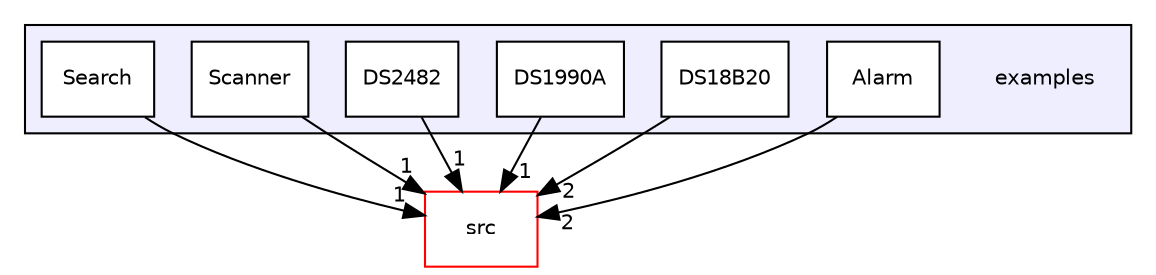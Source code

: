 digraph "examples" {
  compound=true
  node [ fontsize="10", fontname="Helvetica"];
  edge [ labelfontsize="10", labelfontname="Helvetica"];
  subgraph clusterdir_d28a4824dc47e487b107a5db32ef43c4 {
    graph [ bgcolor="#eeeeff", pencolor="black", label="" URL="dir_d28a4824dc47e487b107a5db32ef43c4.html"];
    dir_d28a4824dc47e487b107a5db32ef43c4 [shape=plaintext label="examples"];
    dir_2ac0c8aa260d699f7a3c5d8ce1687c7e [shape=box label="Alarm" color="black" fillcolor="white" style="filled" URL="dir_2ac0c8aa260d699f7a3c5d8ce1687c7e.html"];
    dir_edc7f58e8c82682a6129433ec455bcd5 [shape=box label="DS18B20" color="black" fillcolor="white" style="filled" URL="dir_edc7f58e8c82682a6129433ec455bcd5.html"];
    dir_8c1bb936615844b522f4b0b799130dfa [shape=box label="DS1990A" color="black" fillcolor="white" style="filled" URL="dir_8c1bb936615844b522f4b0b799130dfa.html"];
    dir_0cf9e2383f6a43ce957518394740e070 [shape=box label="DS2482" color="black" fillcolor="white" style="filled" URL="dir_0cf9e2383f6a43ce957518394740e070.html"];
    dir_3c255463df23486bbba0dcefb1196b0f [shape=box label="Scanner" color="black" fillcolor="white" style="filled" URL="dir_3c255463df23486bbba0dcefb1196b0f.html"];
    dir_248e8ef9f6f04c4f5605684854d1c790 [shape=box label="Search" color="black" fillcolor="white" style="filled" URL="dir_248e8ef9f6f04c4f5605684854d1c790.html"];
  }
  dir_68267d1309a1af8e8297ef4c3efbcdba [shape=box label="src" fillcolor="white" style="filled" color="red" URL="dir_68267d1309a1af8e8297ef4c3efbcdba.html"];
  dir_0cf9e2383f6a43ce957518394740e070->dir_68267d1309a1af8e8297ef4c3efbcdba [headlabel="1", labeldistance=1.5 headhref="dir_000004_000007.html"];
  dir_248e8ef9f6f04c4f5605684854d1c790->dir_68267d1309a1af8e8297ef4c3efbcdba [headlabel="1", labeldistance=1.5 headhref="dir_000006_000007.html"];
  dir_8c1bb936615844b522f4b0b799130dfa->dir_68267d1309a1af8e8297ef4c3efbcdba [headlabel="1", labeldistance=1.5 headhref="dir_000003_000007.html"];
  dir_2ac0c8aa260d699f7a3c5d8ce1687c7e->dir_68267d1309a1af8e8297ef4c3efbcdba [headlabel="2", labeldistance=1.5 headhref="dir_000001_000007.html"];
  dir_edc7f58e8c82682a6129433ec455bcd5->dir_68267d1309a1af8e8297ef4c3efbcdba [headlabel="2", labeldistance=1.5 headhref="dir_000002_000007.html"];
  dir_3c255463df23486bbba0dcefb1196b0f->dir_68267d1309a1af8e8297ef4c3efbcdba [headlabel="1", labeldistance=1.5 headhref="dir_000005_000007.html"];
}
